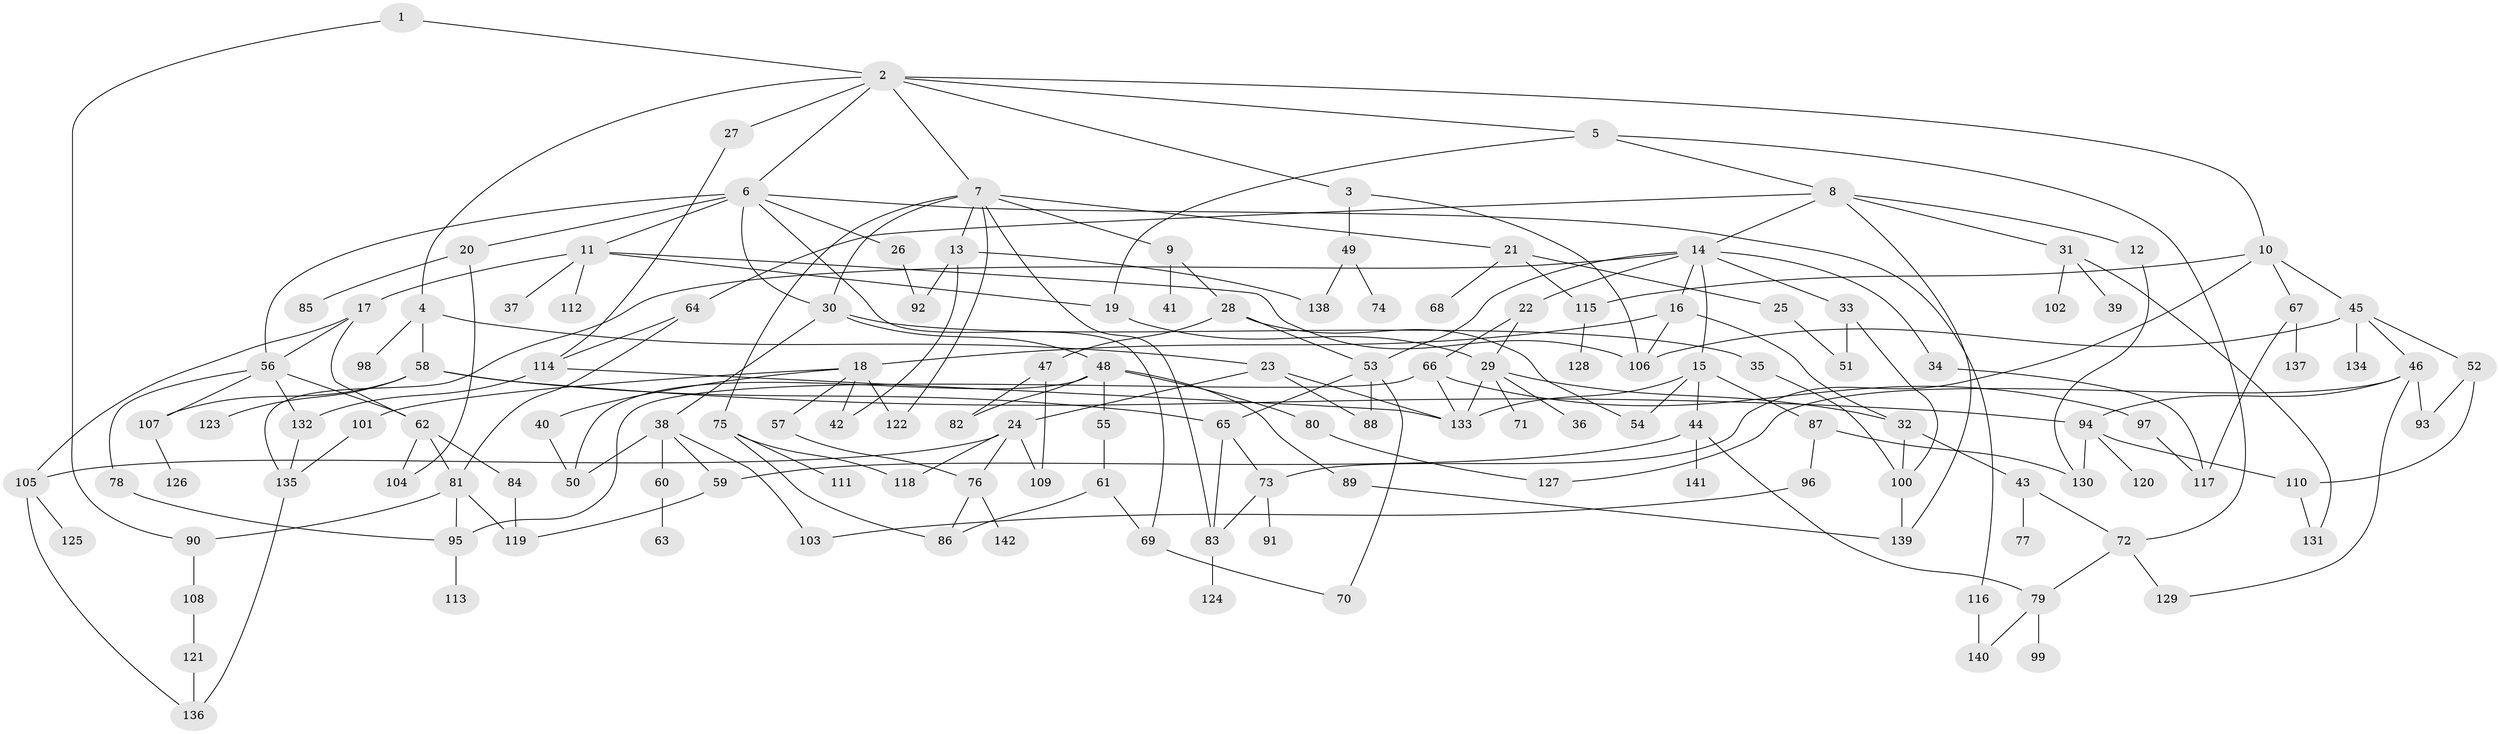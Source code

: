 // Generated by graph-tools (version 1.1) at 2025/25/03/09/25 03:25:25]
// undirected, 142 vertices, 211 edges
graph export_dot {
graph [start="1"]
  node [color=gray90,style=filled];
  1;
  2;
  3;
  4;
  5;
  6;
  7;
  8;
  9;
  10;
  11;
  12;
  13;
  14;
  15;
  16;
  17;
  18;
  19;
  20;
  21;
  22;
  23;
  24;
  25;
  26;
  27;
  28;
  29;
  30;
  31;
  32;
  33;
  34;
  35;
  36;
  37;
  38;
  39;
  40;
  41;
  42;
  43;
  44;
  45;
  46;
  47;
  48;
  49;
  50;
  51;
  52;
  53;
  54;
  55;
  56;
  57;
  58;
  59;
  60;
  61;
  62;
  63;
  64;
  65;
  66;
  67;
  68;
  69;
  70;
  71;
  72;
  73;
  74;
  75;
  76;
  77;
  78;
  79;
  80;
  81;
  82;
  83;
  84;
  85;
  86;
  87;
  88;
  89;
  90;
  91;
  92;
  93;
  94;
  95;
  96;
  97;
  98;
  99;
  100;
  101;
  102;
  103;
  104;
  105;
  106;
  107;
  108;
  109;
  110;
  111;
  112;
  113;
  114;
  115;
  116;
  117;
  118;
  119;
  120;
  121;
  122;
  123;
  124;
  125;
  126;
  127;
  128;
  129;
  130;
  131;
  132;
  133;
  134;
  135;
  136;
  137;
  138;
  139;
  140;
  141;
  142;
  1 -- 2;
  1 -- 90;
  2 -- 3;
  2 -- 4;
  2 -- 5;
  2 -- 6;
  2 -- 7;
  2 -- 10;
  2 -- 27;
  3 -- 49;
  3 -- 106;
  4 -- 23;
  4 -- 58;
  4 -- 98;
  5 -- 8;
  5 -- 72;
  5 -- 19;
  6 -- 11;
  6 -- 20;
  6 -- 26;
  6 -- 56;
  6 -- 116;
  6 -- 69;
  6 -- 30;
  7 -- 9;
  7 -- 13;
  7 -- 21;
  7 -- 30;
  7 -- 75;
  7 -- 83;
  7 -- 122;
  8 -- 12;
  8 -- 14;
  8 -- 31;
  8 -- 64;
  8 -- 139;
  9 -- 28;
  9 -- 41;
  10 -- 45;
  10 -- 67;
  10 -- 73;
  10 -- 115;
  11 -- 17;
  11 -- 19;
  11 -- 37;
  11 -- 106;
  11 -- 112;
  12 -- 130;
  13 -- 42;
  13 -- 138;
  13 -- 92;
  14 -- 15;
  14 -- 16;
  14 -- 22;
  14 -- 33;
  14 -- 34;
  14 -- 53;
  14 -- 135;
  15 -- 44;
  15 -- 87;
  15 -- 133;
  15 -- 54;
  16 -- 18;
  16 -- 32;
  16 -- 106;
  17 -- 56;
  17 -- 105;
  17 -- 62;
  18 -- 40;
  18 -- 57;
  18 -- 101;
  18 -- 122;
  18 -- 42;
  19 -- 29;
  20 -- 85;
  20 -- 104;
  21 -- 25;
  21 -- 68;
  21 -- 115;
  22 -- 66;
  22 -- 29;
  23 -- 24;
  23 -- 88;
  23 -- 133;
  24 -- 76;
  24 -- 105;
  24 -- 118;
  24 -- 109;
  25 -- 51;
  26 -- 92;
  27 -- 114;
  28 -- 47;
  28 -- 53;
  28 -- 54;
  29 -- 36;
  29 -- 71;
  29 -- 32;
  29 -- 133;
  30 -- 35;
  30 -- 38;
  30 -- 48;
  31 -- 39;
  31 -- 102;
  31 -- 131;
  32 -- 43;
  32 -- 100;
  33 -- 51;
  33 -- 100;
  34 -- 117;
  35 -- 100;
  38 -- 59;
  38 -- 60;
  38 -- 103;
  38 -- 50;
  40 -- 50;
  43 -- 77;
  43 -- 72;
  44 -- 141;
  44 -- 59;
  44 -- 79;
  45 -- 46;
  45 -- 52;
  45 -- 134;
  45 -- 106;
  46 -- 93;
  46 -- 127;
  46 -- 129;
  46 -- 94;
  47 -- 82;
  47 -- 109;
  48 -- 55;
  48 -- 80;
  48 -- 89;
  48 -- 82;
  48 -- 50;
  49 -- 74;
  49 -- 138;
  52 -- 110;
  52 -- 93;
  53 -- 70;
  53 -- 88;
  53 -- 65;
  55 -- 61;
  56 -- 62;
  56 -- 78;
  56 -- 107;
  56 -- 132;
  57 -- 76;
  58 -- 65;
  58 -- 94;
  58 -- 107;
  58 -- 123;
  59 -- 119;
  60 -- 63;
  61 -- 69;
  61 -- 86;
  62 -- 81;
  62 -- 84;
  62 -- 104;
  64 -- 114;
  64 -- 81;
  65 -- 83;
  65 -- 73;
  66 -- 95;
  66 -- 97;
  66 -- 133;
  67 -- 117;
  67 -- 137;
  69 -- 70;
  72 -- 79;
  72 -- 129;
  73 -- 91;
  73 -- 83;
  75 -- 111;
  75 -- 118;
  75 -- 86;
  76 -- 142;
  76 -- 86;
  78 -- 95;
  79 -- 99;
  79 -- 140;
  80 -- 127;
  81 -- 90;
  81 -- 95;
  81 -- 119;
  83 -- 124;
  84 -- 119;
  87 -- 96;
  87 -- 130;
  89 -- 139;
  90 -- 108;
  94 -- 120;
  94 -- 110;
  94 -- 130;
  95 -- 113;
  96 -- 103;
  97 -- 117;
  100 -- 139;
  101 -- 135;
  105 -- 125;
  105 -- 136;
  107 -- 126;
  108 -- 121;
  110 -- 131;
  114 -- 132;
  114 -- 133;
  115 -- 128;
  116 -- 140;
  121 -- 136;
  132 -- 135;
  135 -- 136;
}
